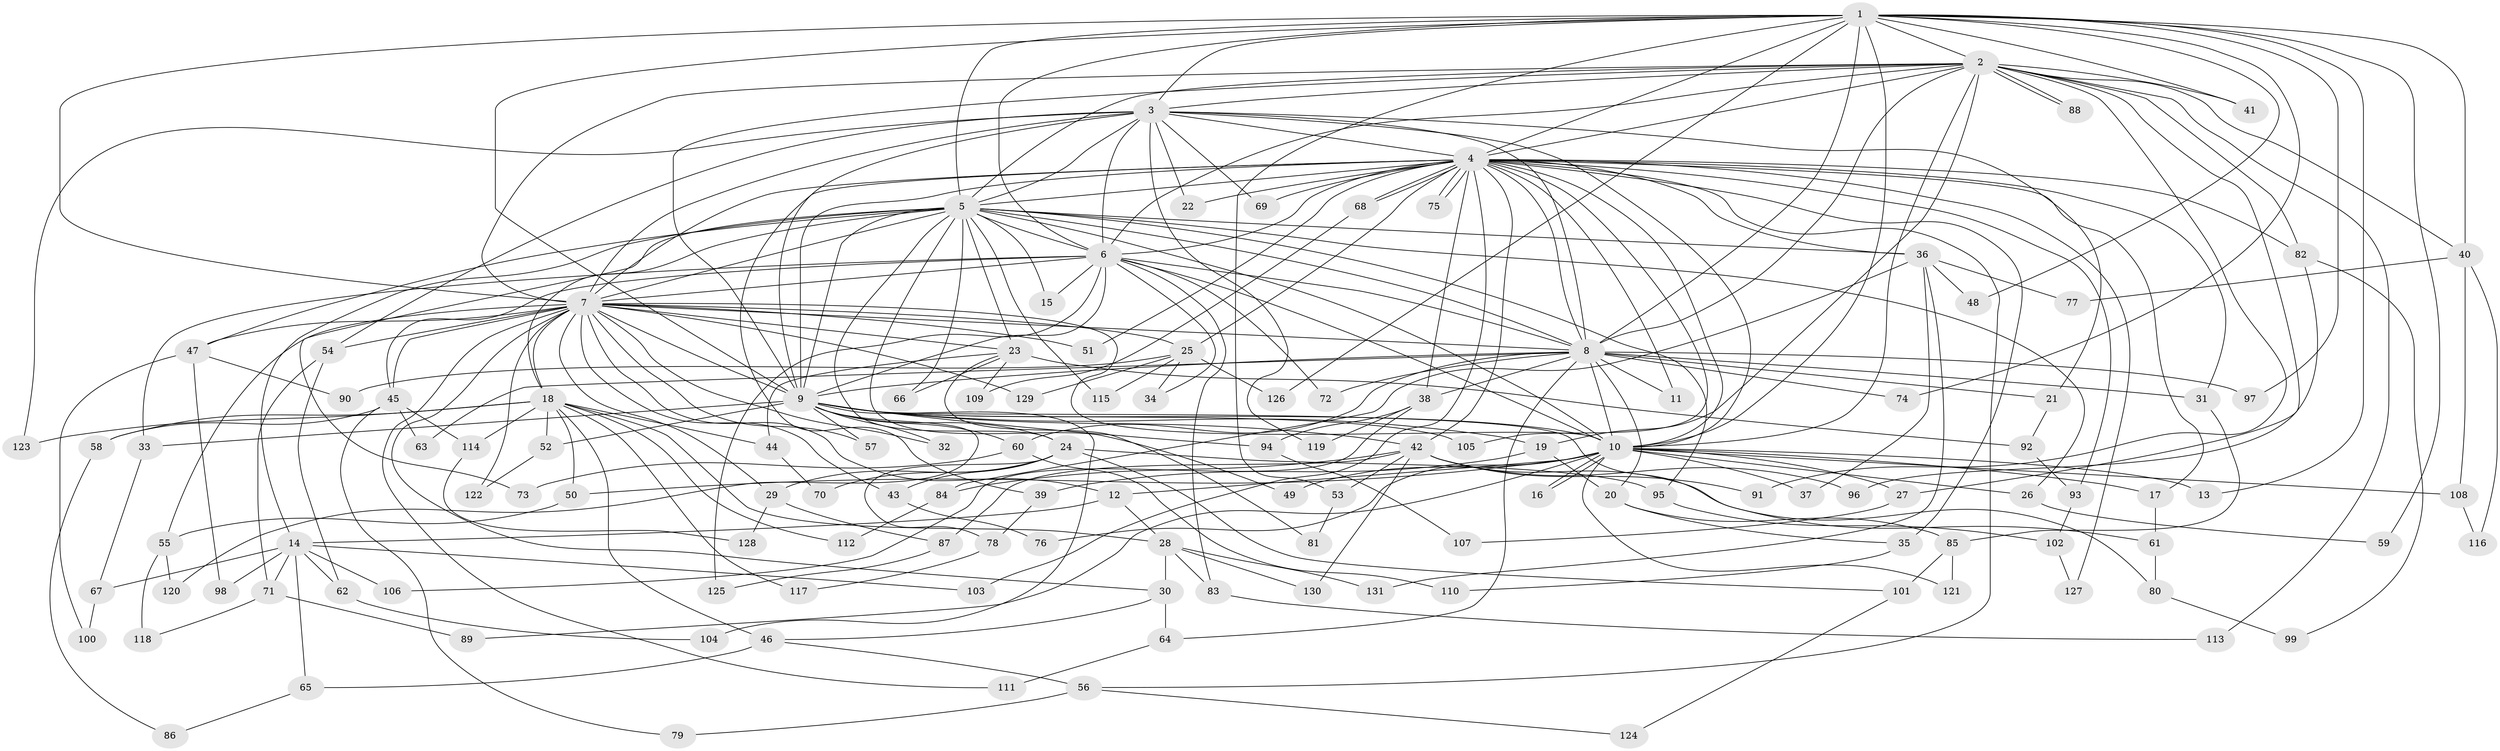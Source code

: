 // coarse degree distribution, {13: 0.046153846153846156, 15: 0.015384615384615385, 12: 0.015384615384615385, 38: 0.015384615384615385, 23: 0.015384615384615385, 21: 0.015384615384615385, 17: 0.015384615384615385, 1: 0.06153846153846154, 4: 0.07692307692307693, 9: 0.015384615384615385, 3: 0.2153846153846154, 2: 0.3384615384615385, 6: 0.046153846153846156, 10: 0.015384615384615385, 5: 0.09230769230769231}
// Generated by graph-tools (version 1.1) at 2025/17/03/04/25 18:17:54]
// undirected, 131 vertices, 287 edges
graph export_dot {
graph [start="1"]
  node [color=gray90,style=filled];
  1;
  2;
  3;
  4;
  5;
  6;
  7;
  8;
  9;
  10;
  11;
  12;
  13;
  14;
  15;
  16;
  17;
  18;
  19;
  20;
  21;
  22;
  23;
  24;
  25;
  26;
  27;
  28;
  29;
  30;
  31;
  32;
  33;
  34;
  35;
  36;
  37;
  38;
  39;
  40;
  41;
  42;
  43;
  44;
  45;
  46;
  47;
  48;
  49;
  50;
  51;
  52;
  53;
  54;
  55;
  56;
  57;
  58;
  59;
  60;
  61;
  62;
  63;
  64;
  65;
  66;
  67;
  68;
  69;
  70;
  71;
  72;
  73;
  74;
  75;
  76;
  77;
  78;
  79;
  80;
  81;
  82;
  83;
  84;
  85;
  86;
  87;
  88;
  89;
  90;
  91;
  92;
  93;
  94;
  95;
  96;
  97;
  98;
  99;
  100;
  101;
  102;
  103;
  104;
  105;
  106;
  107;
  108;
  109;
  110;
  111;
  112;
  113;
  114;
  115;
  116;
  117;
  118;
  119;
  120;
  121;
  122;
  123;
  124;
  125;
  126;
  127;
  128;
  129;
  130;
  131;
  1 -- 2;
  1 -- 3;
  1 -- 4;
  1 -- 5;
  1 -- 6;
  1 -- 7;
  1 -- 8;
  1 -- 9;
  1 -- 10;
  1 -- 13;
  1 -- 40;
  1 -- 41;
  1 -- 48;
  1 -- 53;
  1 -- 59;
  1 -- 74;
  1 -- 97;
  1 -- 126;
  2 -- 3;
  2 -- 4;
  2 -- 5;
  2 -- 6;
  2 -- 7;
  2 -- 8;
  2 -- 9;
  2 -- 10;
  2 -- 19;
  2 -- 27;
  2 -- 40;
  2 -- 41;
  2 -- 82;
  2 -- 88;
  2 -- 88;
  2 -- 91;
  2 -- 113;
  3 -- 4;
  3 -- 5;
  3 -- 6;
  3 -- 7;
  3 -- 8;
  3 -- 9;
  3 -- 10;
  3 -- 21;
  3 -- 22;
  3 -- 54;
  3 -- 69;
  3 -- 119;
  3 -- 123;
  4 -- 5;
  4 -- 6;
  4 -- 7;
  4 -- 8;
  4 -- 9;
  4 -- 10;
  4 -- 11;
  4 -- 17;
  4 -- 22;
  4 -- 25;
  4 -- 31;
  4 -- 35;
  4 -- 36;
  4 -- 38;
  4 -- 39;
  4 -- 42;
  4 -- 51;
  4 -- 56;
  4 -- 68;
  4 -- 68;
  4 -- 69;
  4 -- 75;
  4 -- 75;
  4 -- 82;
  4 -- 93;
  4 -- 103;
  4 -- 105;
  4 -- 127;
  5 -- 6;
  5 -- 7;
  5 -- 8;
  5 -- 9;
  5 -- 10;
  5 -- 14;
  5 -- 15;
  5 -- 18;
  5 -- 23;
  5 -- 24;
  5 -- 26;
  5 -- 36;
  5 -- 47;
  5 -- 49;
  5 -- 66;
  5 -- 73;
  5 -- 95;
  5 -- 115;
  6 -- 7;
  6 -- 8;
  6 -- 9;
  6 -- 10;
  6 -- 15;
  6 -- 33;
  6 -- 34;
  6 -- 45;
  6 -- 72;
  6 -- 83;
  6 -- 125;
  7 -- 8;
  7 -- 9;
  7 -- 10;
  7 -- 12;
  7 -- 18;
  7 -- 23;
  7 -- 25;
  7 -- 29;
  7 -- 30;
  7 -- 32;
  7 -- 43;
  7 -- 45;
  7 -- 47;
  7 -- 51;
  7 -- 54;
  7 -- 55;
  7 -- 57;
  7 -- 111;
  7 -- 122;
  7 -- 129;
  8 -- 9;
  8 -- 10;
  8 -- 11;
  8 -- 20;
  8 -- 21;
  8 -- 31;
  8 -- 38;
  8 -- 60;
  8 -- 63;
  8 -- 64;
  8 -- 72;
  8 -- 74;
  8 -- 97;
  9 -- 10;
  9 -- 19;
  9 -- 24;
  9 -- 32;
  9 -- 33;
  9 -- 42;
  9 -- 52;
  9 -- 57;
  9 -- 60;
  9 -- 80;
  9 -- 94;
  9 -- 104;
  9 -- 105;
  9 -- 120;
  10 -- 12;
  10 -- 13;
  10 -- 16;
  10 -- 16;
  10 -- 17;
  10 -- 26;
  10 -- 27;
  10 -- 37;
  10 -- 49;
  10 -- 50;
  10 -- 76;
  10 -- 89;
  10 -- 108;
  10 -- 121;
  12 -- 14;
  12 -- 28;
  14 -- 62;
  14 -- 65;
  14 -- 67;
  14 -- 71;
  14 -- 98;
  14 -- 103;
  14 -- 106;
  17 -- 61;
  18 -- 28;
  18 -- 44;
  18 -- 46;
  18 -- 50;
  18 -- 52;
  18 -- 58;
  18 -- 112;
  18 -- 114;
  18 -- 117;
  18 -- 123;
  19 -- 20;
  19 -- 39;
  20 -- 35;
  20 -- 85;
  21 -- 92;
  23 -- 44;
  23 -- 66;
  23 -- 81;
  23 -- 92;
  23 -- 109;
  24 -- 29;
  24 -- 43;
  24 -- 70;
  24 -- 78;
  24 -- 95;
  24 -- 101;
  25 -- 34;
  25 -- 90;
  25 -- 115;
  25 -- 126;
  25 -- 129;
  26 -- 59;
  27 -- 107;
  28 -- 30;
  28 -- 83;
  28 -- 130;
  28 -- 131;
  29 -- 87;
  29 -- 128;
  30 -- 46;
  30 -- 64;
  31 -- 85;
  33 -- 67;
  35 -- 110;
  36 -- 37;
  36 -- 48;
  36 -- 77;
  36 -- 84;
  36 -- 131;
  38 -- 94;
  38 -- 106;
  38 -- 119;
  39 -- 78;
  40 -- 77;
  40 -- 108;
  40 -- 116;
  42 -- 53;
  42 -- 61;
  42 -- 84;
  42 -- 87;
  42 -- 91;
  42 -- 96;
  42 -- 130;
  43 -- 76;
  44 -- 70;
  45 -- 58;
  45 -- 63;
  45 -- 79;
  45 -- 114;
  46 -- 56;
  46 -- 65;
  47 -- 90;
  47 -- 98;
  47 -- 100;
  50 -- 55;
  52 -- 122;
  53 -- 81;
  54 -- 62;
  54 -- 71;
  55 -- 118;
  55 -- 120;
  56 -- 79;
  56 -- 124;
  58 -- 86;
  60 -- 73;
  60 -- 110;
  61 -- 80;
  62 -- 104;
  64 -- 111;
  65 -- 86;
  67 -- 100;
  68 -- 109;
  71 -- 89;
  71 -- 118;
  78 -- 117;
  80 -- 99;
  82 -- 96;
  82 -- 99;
  83 -- 113;
  84 -- 112;
  85 -- 101;
  85 -- 121;
  87 -- 125;
  92 -- 93;
  93 -- 102;
  94 -- 107;
  95 -- 102;
  101 -- 124;
  102 -- 127;
  108 -- 116;
  114 -- 128;
}
